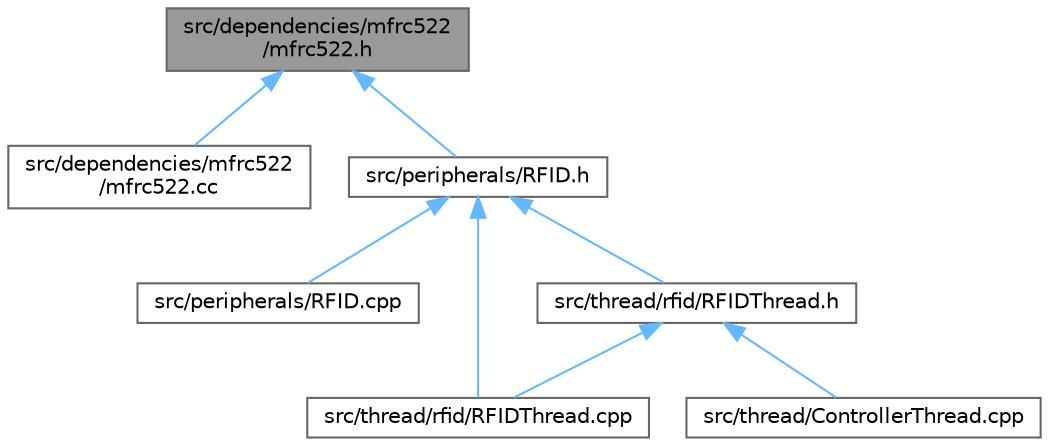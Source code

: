 digraph "src/dependencies/mfrc522/mfrc522.h"
{
 // LATEX_PDF_SIZE
  bgcolor="transparent";
  edge [fontname=Helvetica,fontsize=10,labelfontname=Helvetica,labelfontsize=10];
  node [fontname=Helvetica,fontsize=10,shape=box,height=0.2,width=0.4];
  Node1 [label="src/dependencies/mfrc522\l/mfrc522.h",height=0.2,width=0.4,color="gray40", fillcolor="grey60", style="filled", fontcolor="black",tooltip=" "];
  Node1 -> Node2 [dir="back",color="steelblue1",style="solid"];
  Node2 [label="src/dependencies/mfrc522\l/mfrc522.cc",height=0.2,width=0.4,color="grey40", fillcolor="white", style="filled",URL="$mfrc522_8cc.html",tooltip=" "];
  Node1 -> Node3 [dir="back",color="steelblue1",style="solid"];
  Node3 [label="src/peripherals/RFID.h",height=0.2,width=0.4,color="grey40", fillcolor="white", style="filled",URL="$_r_f_i_d_8h.html",tooltip=" "];
  Node3 -> Node4 [dir="back",color="steelblue1",style="solid"];
  Node4 [label="src/peripherals/RFID.cpp",height=0.2,width=0.4,color="grey40", fillcolor="white", style="filled",URL="$_r_f_i_d_8cpp.html",tooltip=" "];
  Node3 -> Node5 [dir="back",color="steelblue1",style="solid"];
  Node5 [label="src/thread/rfid/RFIDThread.cpp",height=0.2,width=0.4,color="grey40", fillcolor="white", style="filled",URL="$_r_f_i_d_thread_8cpp.html",tooltip=" "];
  Node3 -> Node6 [dir="back",color="steelblue1",style="solid"];
  Node6 [label="src/thread/rfid/RFIDThread.h",height=0.2,width=0.4,color="grey40", fillcolor="white", style="filled",URL="$_r_f_i_d_thread_8h.html",tooltip=" "];
  Node6 -> Node7 [dir="back",color="steelblue1",style="solid"];
  Node7 [label="src/thread/ControllerThread.cpp",height=0.2,width=0.4,color="grey40", fillcolor="white", style="filled",URL="$_controller_thread_8cpp.html",tooltip=" "];
  Node6 -> Node5 [dir="back",color="steelblue1",style="solid"];
}
